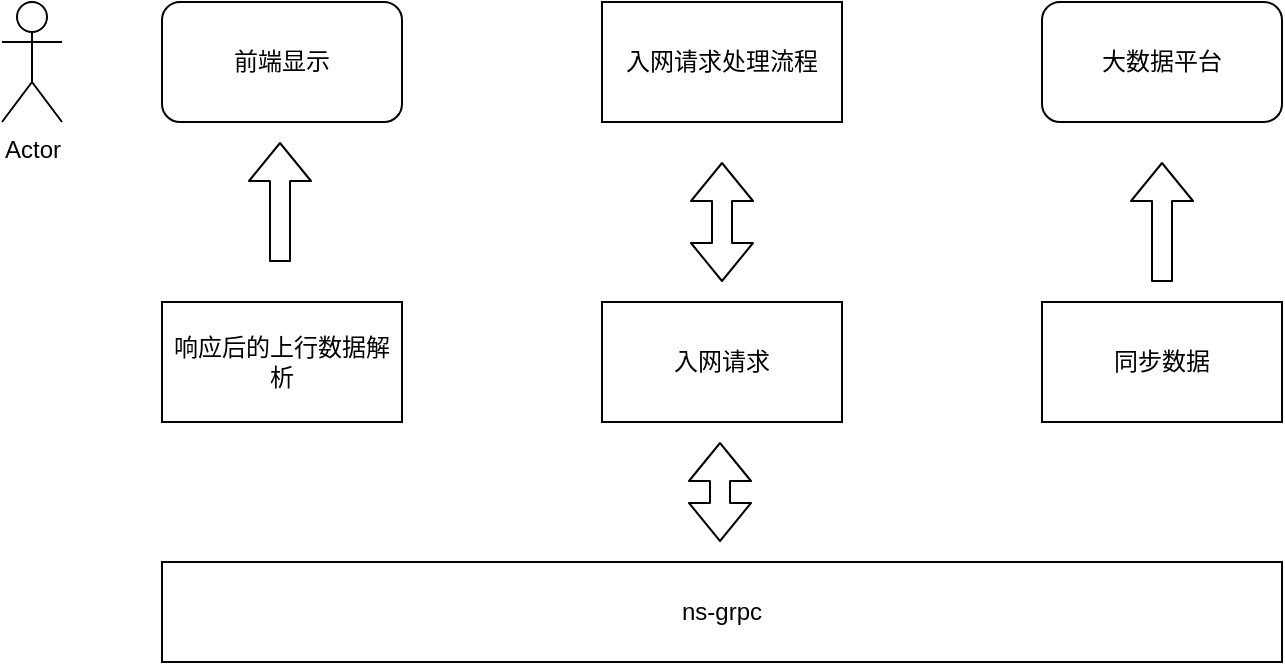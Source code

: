 <mxfile version="12.2.4" pages="1"><diagram id="wuWLtPWShI2_ghLHRDaR" name="Page-1"><mxGraphModel dx="908" dy="592" grid="1" gridSize="10" guides="1" tooltips="1" connect="1" arrows="1" fold="1" page="1" pageScale="1" pageWidth="827" pageHeight="1169" math="0" shadow="0"><root><mxCell id="0"/><mxCell id="1" parent="0"/><mxCell id="2" value="ns-grpc" style="rounded=0;whiteSpace=wrap;html=1;" parent="1" vertex="1"><mxGeometry x="140" y="380" width="560" height="50" as="geometry"/></mxCell><mxCell id="3" value="同步数据" style="rounded=0;whiteSpace=wrap;html=1;" parent="1" vertex="1"><mxGeometry x="580" y="250" width="120" height="60" as="geometry"/></mxCell><mxCell id="4" value="入网请求" style="rounded=0;whiteSpace=wrap;html=1;" parent="1" vertex="1"><mxGeometry x="360" y="250" width="120" height="60" as="geometry"/></mxCell><mxCell id="7" value="" style="shape=flexArrow;endArrow=classic;html=1;" parent="1" edge="1"><mxGeometry width="50" height="50" relative="1" as="geometry"><mxPoint x="640" y="240" as="sourcePoint"/><mxPoint x="640" y="180" as="targetPoint"/></mxGeometry></mxCell><mxCell id="9" value="入网请求处理流程" style="rounded=0;whiteSpace=wrap;html=1;" parent="1" vertex="1"><mxGeometry x="360" y="100" width="120" height="60" as="geometry"/></mxCell><mxCell id="10" value="" style="shape=flexArrow;endArrow=classic;startArrow=classic;html=1;" parent="1" edge="1"><mxGeometry width="50" height="50" relative="1" as="geometry"><mxPoint x="419" y="370" as="sourcePoint"/><mxPoint x="419" y="320" as="targetPoint"/></mxGeometry></mxCell><mxCell id="11" value="" style="shape=flexArrow;endArrow=classic;startArrow=classic;html=1;" parent="1" edge="1"><mxGeometry width="50" height="50" relative="1" as="geometry"><mxPoint x="420" y="240" as="sourcePoint"/><mxPoint x="420" y="180" as="targetPoint"/></mxGeometry></mxCell><mxCell id="12" value="前端显示" style="rounded=1;whiteSpace=wrap;html=1;" parent="1" vertex="1"><mxGeometry x="140" y="100" width="120" height="60" as="geometry"/></mxCell><mxCell id="13" value="响应后的上行数据解析" style="rounded=0;whiteSpace=wrap;html=1;" parent="1" vertex="1"><mxGeometry x="140" y="250" width="120" height="60" as="geometry"/></mxCell><mxCell id="15" value="Actor" style="shape=umlActor;verticalLabelPosition=bottom;labelBackgroundColor=#ffffff;verticalAlign=top;html=1;outlineConnect=0;" parent="1" vertex="1"><mxGeometry x="60" y="100" width="30" height="60" as="geometry"/></mxCell><mxCell id="16" value="大数据平台" style="rounded=1;whiteSpace=wrap;html=1;" parent="1" vertex="1"><mxGeometry x="580" y="100" width="120" height="60" as="geometry"/></mxCell><mxCell id="17" value="" style="shape=flexArrow;endArrow=classic;html=1;" parent="1" edge="1"><mxGeometry width="50" height="50" relative="1" as="geometry"><mxPoint x="199" y="230" as="sourcePoint"/><mxPoint x="199" y="170" as="targetPoint"/></mxGeometry></mxCell></root></mxGraphModel></diagram></mxfile>